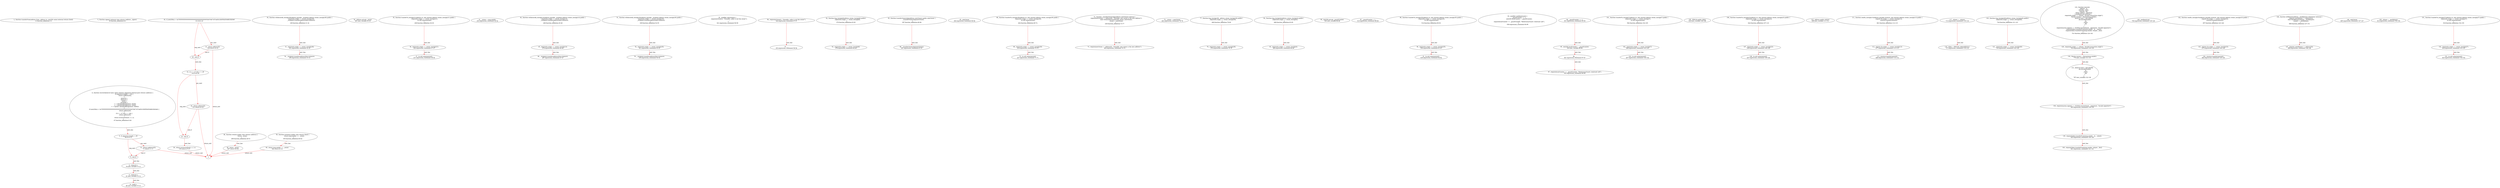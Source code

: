 digraph  {
13 [code="function transferFrom(address from, address to, uint256 value) external returns (bool);", label="2_ function transferFrom(address from, address to, uint256 value) external returns (bool);\n13-function_definition-3-3", method="transferFrom(address from,address to,uint256 value)", type_label=function_definition];
35 [code="function signer() external view returns (address _signer);", label="5_ function signer() external view returns (address _signer);\n35-function_definition-6-6", method="signer()", type_label=function_definition];
47 [code="function recover(bytes32 hash, bytes memory signature) internal pure returns (address) {\n        if (signature.length != 65) {\n            return (address(0));\n        }\n        bytes32 r;\n        bytes32 s;\n        uint8 v;\n        assembly {\n            r := mload(add(signature, 0x20))\n            s := mload(add(signature, 0x40))\n            v := byte(0, mload(add(signature, 0x60)))\n        }\n        if (uint256(s) > 0x7FFFFFFFFFFFFFFFFFFFFFFFFFFFFFFF5D576E7357A4501DDFE92F46681B20A0) {\n            return address(0);\n        }\n        if (v != 27 && v != 28) {\n            return address(0);\n        }\n        return ecrecover(hash, v, r, s);\n    }", label="8_ function recover(bytes32 hash, bytes memory signature) internal pure returns (address) {\n        if (signature.length != 65) {\n            return (address(0));\n        }\n        bytes32 r;\n        bytes32 s;\n        uint8 v;\n        assembly {\n            r := mload(add(signature, 0x20))\n            s := mload(add(signature, 0x40))\n            v := byte(0, mload(add(signature, 0x60)))\n        }\n        if (uint256(s) > 0x7FFFFFFFFFFFFFFFFFFFFFFFFFFFFFFF5D576E7357A4501DDFE92F46681B20A0) {\n            return address(0);\n        }\n        if (v != 27 && v != 28) {\n            return address(0);\n        }\n        return ecrecover(hash, v, r, s);\n    }\n47-function_definition-9-28", method="recover(bytes32 hash,bytes memory signature)", type_label=function_definition];
64 [code="if (signature.length != 65) {\n            return (address(0));\n        }", label="9_ if_signature.length != 65\n64-if-10-12", method="recover(bytes32 hash,bytes memory signature)", type_label=if];
1011 [code="if (signature.length != 65) {\n            return (address(0));\n        }", label="9_ end_if", method="recover(bytes32 hash,bytes memory signature)", type_label=end_if];
71 [code="return (address(0));", label="10_ return (address(0));\n71-return-11-11", method="recover(bytes32 hash,bytes memory signature)", type_label=return];
76 [code="bytes32 r;", label="12_ bytes32 r;\n76-new_variable-13-13", method="recover(bytes32 hash,bytes memory signature)", type_label=new_variable];
81 [code="bytes32 s;", label="13_ bytes32 s;\n81-new_variable-14-14", method="recover(bytes32 hash,bytes memory signature)", type_label=new_variable];
86 [code="uint8 v;", label="14_ uint8 v;\n86-new_variable-15-15", method="recover(bytes32 hash,bytes memory signature)", type_label=new_variable];
131 [code="if (uint256(s) > 0x7FFFFFFFFFFFFFFFFFFFFFFFFFFFFFFF5D576E7357A4501DDFE92F46681B20A0) {\n            return address(0);\n        }", label="20_ if_uint256(s) > 0x7FFFFFFFFFFFFFFFFFFFFFFFFFFFFFFF5D576E7357A4501DDFE92F46681B20A0\n131-if-21-23", method="recover(bytes32 hash,bytes memory signature)", type_label=if];
1078 [code="if (uint256(s) > 0x7FFFFFFFFFFFFFFFFFFFFFFFFFFFFFFF5D576E7357A4501DDFE92F46681B20A0) {\n            return address(0);\n        }", label="20_ end_if", method="recover(bytes32 hash,bytes memory signature)", type_label=end_if];
138 [code="return address(0);", label="21_ return address(0);\n138-return-22-22", method="recover(bytes32 hash,bytes memory signature)", type_label=return];
142 [code="if (v != 27 && v != 28) {\n            return address(0);\n        }", label="23_ if_v != 27 && v != 28\n142-if-24-26", method="recover(bytes32 hash,bytes memory signature)", type_label=if];
1089 [code="if (v != 27 && v != 28) {\n            return address(0);\n        }", label="23_ end_if", method="recover(bytes32 hash,bytes memory signature)", type_label=end_if];
151 [code="return address(0);", label="24_ return address(0);\n151-return-25-25", method="recover(bytes32 hash,bytes memory signature)", type_label=return];
155 [code="return ecrecover(hash, v, r, s);", label="26_ return ecrecover(hash, v, r, s);\n155-return-27-27", method="recover(bytes32 hash,bytes memory signature)", type_label=return];
169 [code="function withdrawAll_txorigin38(address payable _recipient,address owner_txorigin38) public {\n        require(tx.origin == owner_txorigin38);\n        _recipient.transfer(address(this).balance);\n    }", label="30_ function withdrawAll_txorigin38(address payable _recipient,address owner_txorigin38) public {\n        require(tx.origin == owner_txorigin38);\n        _recipient.transfer(address(this).balance);\n    }\n169-function_definition-31-34", method="withdrawAll_txorigin38(address payable _recipient,address owner_txorigin38)", type_label=function_definition];
181 [code="require(tx.origin == owner_txorigin38);", label="31_ require(tx.origin == owner_txorigin38);\n181-expression_statement-32-32", method="withdrawAll_txorigin38(address payable _recipient,address owner_txorigin38)", type_label=expression_statement];
190 [code="_recipient.transfer(address(this).balance);", label="32_ _recipient.transfer(address(this).balance);\n190-expression_statement-33-33", method="withdrawAll_txorigin38(address payable _recipient,address owner_txorigin38)", type_label=expression_statement];
201 [code="address private _owner;", label="34_ address private _owner;\n201-new_variable-35-35", method="", type_label=new_variable];
206 [code="function transferTo_txorigin31(address to, uint amount,address owner_txorigin31) public {\n  require(tx.origin == owner_txorigin31);\n  to.call.value(amount);\n}", label="35_ function transferTo_txorigin31(address to, uint amount,address owner_txorigin31) public {\n  require(tx.origin == owner_txorigin31);\n  to.call.value(amount);\n}\n206-function_definition-36-39", method="transferTo_txorigin31(address to,uint amount,address owner_txorigin31)", type_label=function_definition];
222 [code="require(tx.origin == owner_txorigin31);", label="36_ require(tx.origin == owner_txorigin31);\n222-expression_statement-37-37", method="transferTo_txorigin31(address to,uint amount,address owner_txorigin31)", type_label=expression_statement];
231 [code="to.call.value(amount);", label="37_ to.call.value(amount);\n231-expression_statement-38-38", method="transferTo_txorigin31(address to,uint amount,address owner_txorigin31)", type_label=expression_statement];
252 [code="_owner = msg.sender;", label="41_ _owner = msg.sender;\n252-expression_statement-42-42", method="", type_label=expression_statement];
266 [code="function withdrawAll_txorigin14(address payable _recipient,address owner_txorigin14) public {\n        require(tx.origin == owner_txorigin14);\n        _recipient.transfer(address(this).balance);\n    }", label="44_ function withdrawAll_txorigin14(address payable _recipient,address owner_txorigin14) public {\n        require(tx.origin == owner_txorigin14);\n        _recipient.transfer(address(this).balance);\n    }\n266-function_definition-45-48", method="withdrawAll_txorigin14(address payable _recipient,address owner_txorigin14)", type_label=function_definition];
278 [code="require(tx.origin == owner_txorigin14);", label="45_ require(tx.origin == owner_txorigin14);\n278-expression_statement-46-46", method="withdrawAll_txorigin14(address payable _recipient,address owner_txorigin14)", type_label=expression_statement];
287 [code="_recipient.transfer(address(this).balance);", label="46_ _recipient.transfer(address(this).balance);\n287-expression_statement-47-47", method="withdrawAll_txorigin14(address payable _recipient,address owner_txorigin14)", type_label=expression_statement];
298 [code="function owner() public view returns (address) {\n        return _owner;\n    }", label="48_ function owner() public view returns (address) {\n        return _owner;\n    }\n298-function_definition-49-51", method="owner()", type_label=function_definition];
307 [code="return _owner;", label="49_ return _owner;\n307-return-50-50", method="owner()", type_label=return];
309 [code="function withdrawAll_txorigin30(address payable _recipient,address owner_txorigin30) public {\n        require(tx.origin == owner_txorigin30);\n        _recipient.transfer(address(this).balance);\n    }", label="51_ function withdrawAll_txorigin30(address payable _recipient,address owner_txorigin30) public {\n        require(tx.origin == owner_txorigin30);\n        _recipient.transfer(address(this).balance);\n    }\n309-function_definition-52-55", method="withdrawAll_txorigin30(address payable _recipient,address owner_txorigin30)", type_label=function_definition];
321 [code="require(tx.origin == owner_txorigin30);", label="52_ require(tx.origin == owner_txorigin30);\n321-expression_statement-53-53", method="withdrawAll_txorigin30(address payable _recipient,address owner_txorigin30)", type_label=expression_statement];
330 [code="_recipient.transfer(address(this).balance);", label="53_ _recipient.transfer(address(this).balance);\n330-expression_statement-54-54", method="withdrawAll_txorigin30(address payable _recipient,address owner_txorigin30)", type_label=expression_statement];
341 [code="modifier onlyOwner() {\n        require(isOwner(), \"Ownable: caller is not the owner\");\n        _;\n    }", label="55_ modifier onlyOwner() {\n        require(isOwner(), \"Ownable: caller is not the owner\");\n        _;\n    }\n341-expression_statement-56-59", method="", type_label=expression_statement];
344 [code="require(isOwner(), \"Ownable: caller is not the owner\");", label="56_ require(isOwner(), \"Ownable: caller is not the owner\");\n344-expression_statement-57-57", method="", type_label=expression_statement];
353 [code="_;", label="57_ _;\n353-expression_statement-58-58", method="", type_label=expression_statement];
355 [code="function isOwner() public view returns (bool) {\n        return msg.sender == _owner;\n    }", label="59_ function isOwner() public view returns (bool) {\n        return msg.sender == _owner;\n    }\n355-function_definition-60-62", method="isOwner()", type_label=function_definition];
364 [code="return msg.sender == _owner;", label="60_ return msg.sender == _owner;\n364-return-61-61", method="isOwner()", type_label=return];
370 [code="function bug_txorigin8(address owner_txorigin8) public{\n        require(tx.origin == owner_txorigin8);\n    }", label="62_ function bug_txorigin8(address owner_txorigin8) public{\n        require(tx.origin == owner_txorigin8);\n    }\n370-function_definition-63-65", method="bug_txorigin8(address owner_txorigin8)", type_label=function_definition];
378 [code="require(tx.origin == owner_txorigin8);", label="63_ require(tx.origin == owner_txorigin8);\n378-expression_statement-64-64", method="bug_txorigin8(address owner_txorigin8)", type_label=expression_statement];
387 [code="function transferOwnership(address newOwner) public onlyOwner {\n        _transferOwnership(newOwner);\n    }", label="65_ function transferOwnership(address newOwner) public onlyOwner {\n        _transferOwnership(newOwner);\n    }\n387-function_definition-66-68", method="transferOwnership(address newOwner)", type_label=function_definition];
394 [code=onlyOwner, label="65_ onlyOwner\n394-expression_statement-66-66", method="transferOwnership(address newOwner)", type_label=expression_statement];
397 [code="_transferOwnership(newOwner);", label="66_ _transferOwnership(newOwner);\n397-expression_statement-67-67", method="transferOwnership(address newOwner)", type_label=expression_statement];
402 [code="function transferTo_txorigin39(address to, uint amount,address owner_txorigin39) public {\n  require(tx.origin == owner_txorigin39);\n  to.call.value(amount);\n}", label="68_ function transferTo_txorigin39(address to, uint amount,address owner_txorigin39) public {\n  require(tx.origin == owner_txorigin39);\n  to.call.value(amount);\n}\n402-function_definition-69-72", method="transferTo_txorigin39(address to,uint amount,address owner_txorigin39)", type_label=function_definition];
418 [code="require(tx.origin == owner_txorigin39);", label="69_ require(tx.origin == owner_txorigin39);\n418-expression_statement-70-70", method="transferTo_txorigin39(address to,uint amount,address owner_txorigin39)", type_label=expression_statement];
427 [code="to.call.value(amount);", label="70_ to.call.value(amount);\n427-expression_statement-71-71", method="transferTo_txorigin39(address to,uint amount,address owner_txorigin39)", type_label=expression_statement];
436 [code="function _transferOwnership(address newOwner) internal {\n        require(newOwner != address(0), \"Ownable: new owner is the zero address\");\n        emit OwnershipTransferred(_owner, newOwner);\n        _owner = newOwner;\n    }", label="72_ function _transferOwnership(address newOwner) internal {\n        require(newOwner != address(0), \"Ownable: new owner is the zero address\");\n        emit OwnershipTransferred(_owner, newOwner);\n        _owner = newOwner;\n    }\n436-function_definition-73-77", method="_transferOwnership(address newOwner)", type_label=function_definition];
444 [code="require(newOwner != address(0), \"Ownable: new owner is the zero address\");", label="73_ require(newOwner != address(0), \"Ownable: new owner is the zero address\");\n444-expression_statement-74-74", method="_transferOwnership(address newOwner)", type_label=expression_statement];
462 [code="_owner = newOwner;", label="75_ _owner = newOwner;\n462-expression_statement-76-76", method="_transferOwnership(address newOwner)", type_label=expression_statement];
466 [code="function bug_txorigin36(  address owner_txorigin36) public{\n        require(tx.origin == owner_txorigin36);\n    }", label="77_ function bug_txorigin36(  address owner_txorigin36) public{\n        require(tx.origin == owner_txorigin36);\n    }\n466-function_definition-78-80", method="bug_txorigin36(address owner_txorigin36)", type_label=function_definition];
474 [code="require(tx.origin == owner_txorigin36);", label="78_ require(tx.origin == owner_txorigin36);\n474-expression_statement-79-79", method="bug_txorigin36(address owner_txorigin36)", type_label=expression_statement];
486 [code="function bug_txorigin4(address owner_txorigin4) public{\n        require(tx.origin == owner_txorigin4);\n    }", label="82_ function bug_txorigin4(address owner_txorigin4) public{\n        require(tx.origin == owner_txorigin4);\n    }\n486-function_definition-83-85", method="bug_txorigin4(address owner_txorigin4)", type_label=function_definition];
494 [code="require(tx.origin == owner_txorigin4);", label="83_ require(tx.origin == owner_txorigin4);\n494-expression_statement-84-84", method="bug_txorigin4(address owner_txorigin4)", type_label=expression_statement];
503 [code="uint256 private _guardCounter;", label="85_ uint256 private _guardCounter;\n503-new_variable-86-86", method="", type_label=new_variable];
510 [code="_guardCounter = 1;", label="87_ _guardCounter = 1;\n510-expression_statement-88-88", method="", type_label=expression_statement];
514 [code="function transferTo_txorigin35(address to, uint amount,address owner_txorigin35) public {\n  require(tx.origin == owner_txorigin35);\n  to.call.value(amount);\n}", label="89_ function transferTo_txorigin35(address to, uint amount,address owner_txorigin35) public {\n  require(tx.origin == owner_txorigin35);\n  to.call.value(amount);\n}\n514-function_definition-90-93", method="transferTo_txorigin35(address to,uint amount,address owner_txorigin35)", type_label=function_definition];
530 [code="require(tx.origin == owner_txorigin35);", label="90_ require(tx.origin == owner_txorigin35);\n530-expression_statement-91-91", method="transferTo_txorigin35(address to,uint amount,address owner_txorigin35)", type_label=expression_statement];
539 [code="to.call.value(amount);", label="91_ to.call.value(amount);\n539-expression_statement-92-92", method="transferTo_txorigin35(address to,uint amount,address owner_txorigin35)", type_label=expression_statement];
548 [code="modifier nonReentrant() {\n        _guardCounter += 1;\n        uint256 localCounter = _guardCounter;\n        _;\n        require(localCounter == _guardCounter, \"ReentrancyGuard: reentrant call\");\n    }", label="93_ modifier nonReentrant() {\n        _guardCounter += 1;\n        uint256 localCounter = _guardCounter;\n        _;\n        require(localCounter == _guardCounter, \"ReentrancyGuard: reentrant call\");\n    }\n548-expression_statement-94-99", method="", type_label=expression_statement];
551 [code="_guardCounter += 1;", label="94_ _guardCounter += 1;\n551-expression_statement-95-95", method="", type_label=expression_statement];
555 [code="uint256 localCounter = _guardCounter;", label="95_ uint256 localCounter = _guardCounter;\n555-new_variable-96-96", method="", type_label=new_variable];
561 [code="_;", label="96_ _;\n561-expression_statement-97-97", method="", type_label=expression_statement];
563 [code="require(localCounter == _guardCounter, \"ReentrancyGuard: reentrant call\");", label="97_ require(localCounter == _guardCounter, \"ReentrancyGuard: reentrant call\");\n563-expression_statement-98-98", method="", type_label=expression_statement];
582 [code="function transferTo_txorigin7(address to, uint amount,address owner_txorigin7) public {\n  require(tx.origin == owner_txorigin7);\n  to.call.value(amount);\n}", label="101_ function transferTo_txorigin7(address to, uint amount,address owner_txorigin7) public {\n  require(tx.origin == owner_txorigin7);\n  to.call.value(amount);\n}\n582-function_definition-102-105", method="transferTo_txorigin7(address to,uint amount,address owner_txorigin7)", type_label=function_definition];
598 [code="require(tx.origin == owner_txorigin7);", label="102_ require(tx.origin == owner_txorigin7);\n598-expression_statement-103-103", method="transferTo_txorigin7(address to,uint amount,address owner_txorigin7)", type_label=expression_statement];
607 [code="to.call.value(amount);", label="103_ to.call.value(amount);\n607-expression_statement-104-104", method="transferTo_txorigin7(address to,uint amount,address owner_txorigin7)", type_label=expression_statement];
616 [code="IERC20 public token;", label="105_ IERC20 public token;\n616-new_variable-106-106", method="", type_label=new_variable];
622 [code="function transferTo_txorigin23(address to, uint amount,address owner_txorigin23) public {\n  require(tx.origin == owner_txorigin23);\n  to.call.value(amount);\n}", label="106_ function transferTo_txorigin23(address to, uint amount,address owner_txorigin23) public {\n  require(tx.origin == owner_txorigin23);\n  to.call.value(amount);\n}\n622-function_definition-107-110", method="transferTo_txorigin23(address to,uint amount,address owner_txorigin23)", type_label=function_definition];
638 [code="require(tx.origin == owner_txorigin23);", label="107_ require(tx.origin == owner_txorigin23);\n638-expression_statement-108-108", method="transferTo_txorigin23(address to,uint amount,address owner_txorigin23)", type_label=expression_statement];
647 [code="to.call.value(amount);", label="108_ to.call.value(amount);\n647-expression_statement-109-109", method="transferTo_txorigin23(address to,uint amount,address owner_txorigin23)", type_label=expression_statement];
656 [code="address public relayer;", label="110_ address public relayer;\n656-new_variable-111-111", method="", type_label=new_variable];
661 [code="function sendto_txorigin13(address payable receiver, uint amount,address owner_txorigin13) public {\n	require (tx.origin == owner_txorigin13);\n	receiver.transfer(amount);\n}", label="111_ function sendto_txorigin13(address payable receiver, uint amount,address owner_txorigin13) public {\n	require (tx.origin == owner_txorigin13);\n	receiver.transfer(amount);\n}\n661-function_definition-112-115", method="sendto_txorigin13(address payable receiver,uint amount,address owner_txorigin13)", type_label=function_definition];
677 [code="require (tx.origin == owner_txorigin13);", label="112_ require (tx.origin == owner_txorigin13);\n677-expression_statement-113-113", method="sendto_txorigin13(address payable receiver,uint amount,address owner_txorigin13)", type_label=expression_statement];
686 [code="receiver.transfer(amount);", label="113_ receiver.transfer(amount);\n686-expression_statement-114-114", method="sendto_txorigin13(address payable receiver,uint amount,address owner_txorigin13)", type_label=expression_statement];
713 [code="relayer = _relayer;", label="117_ relayer = _relayer;\n713-expression_statement-118-118", method="", type_label=expression_statement];
717 [code="token = IERC20(_tokenAddress);", label="118_ token = IERC20(_tokenAddress);\n717-expression_statement-119-119", method="", type_label=expression_statement];
724 [code="function bug_txorigin40(address owner_txorigin40) public{\n        require(tx.origin == owner_txorigin40);\n    }", label="120_ function bug_txorigin40(address owner_txorigin40) public{\n        require(tx.origin == owner_txorigin40);\n    }\n724-function_definition-121-123", method="bug_txorigin40(address owner_txorigin40)", type_label=function_definition];
732 [code="require(tx.origin == owner_txorigin40);", label="121_ require(tx.origin == owner_txorigin40);\n732-expression_statement-122-122", method="bug_txorigin40(address owner_txorigin40)", type_label=expression_statement];
741 [code="function execute(\n        address _to, \n        uint256 _value, \n        uint256 _fee, \n        bytes calldata _signature\n    ) nonReentrant external {\n        require(tx.origin == relayer, \"Invalid transaction origin\");\n        Marmo marmo = Marmo(msg.sender);\n        bytes32 hash = keccak256(\n            abi.encodePacked(\n                _to,\n                _value,\n                _fee\n            )\n        );\n        require(marmo.signer() == ECDSA.recover(hash, _signature), \"Invalid signature\");\n        require(token.transferFrom(msg.sender, _to, _value));\n        require(token.transferFrom(msg.sender, relayer, _fee));\n    }", label="123_ function execute(\n        address _to, \n        uint256 _value, \n        uint256 _fee, \n        bytes calldata _signature\n    ) nonReentrant external {\n        require(tx.origin == relayer, \"Invalid transaction origin\");\n        Marmo marmo = Marmo(msg.sender);\n        bytes32 hash = keccak256(\n            abi.encodePacked(\n                _to,\n                _value,\n                _fee\n            )\n        );\n        require(marmo.signer() == ECDSA.recover(hash, _signature), \"Invalid signature\");\n        require(token.transferFrom(msg.sender, _to, _value));\n        require(token.transferFrom(msg.sender, relayer, _fee));\n    }\n741-function_definition-124-142", method="execute(address _to,uint256 _value,uint256 _fee,bytes calldata _signature)", type_label=function_definition];
759 [code=nonReentrant, label="128_ nonReentrant\n759-expression_statement-129-129", method="execute(address _to,uint256 _value,uint256 _fee,bytes calldata _signature)", type_label=expression_statement];
763 [code="require(tx.origin == relayer, \"Invalid transaction origin\");", label="129_ require(tx.origin == relayer, \"Invalid transaction origin\");\n763-expression_statement-130-130", method="execute(address _to,uint256 _value,uint256 _fee,bytes calldata _signature)", type_label=expression_statement];
775 [code="Marmo marmo = Marmo(msg.sender);", label="130_ Marmo marmo = Marmo(msg.sender);\n775-new_variable-131-131", method="execute(address _to,uint256 _value,uint256 _fee,bytes calldata _signature)", type_label=new_variable];
787 [code="bytes32 hash = keccak256(\n            abi.encodePacked(\n                _to,\n                _value,\n                _fee\n            )\n        );", label="131_ bytes32 hash = keccak256(\n            abi.encodePacked(\n                _to,\n                _value,\n                _fee\n            )\n        );\n787-new_variable-132-138", method="execute(address _to,uint256 _value,uint256 _fee,bytes calldata _signature)", type_label=new_variable];
805 [code="require(marmo.signer() == ECDSA.recover(hash, _signature), \"Invalid signature\");", label="138_ require(marmo.signer() == ECDSA.recover(hash, _signature), \"Invalid signature\");\n805-expression_statement-139-139", method="execute(address _to,uint256 _value,uint256 _fee,bytes calldata _signature)", type_label=expression_statement];
825 [code="require(token.transferFrom(msg.sender, _to, _value));", label="139_ require(token.transferFrom(msg.sender, _to, _value));\n825-expression_statement-140-140", method="execute(address _to,uint256 _value,uint256 _fee,bytes calldata _signature)", type_label=expression_statement];
841 [code="require(token.transferFrom(msg.sender, relayer, _fee));", label="140_ require(token.transferFrom(msg.sender, relayer, _fee));\n841-expression_statement-141-141", method="execute(address _to,uint256 _value,uint256 _fee,bytes calldata _signature)", type_label=expression_statement];
857 [code="function sendto_txorigin33(address payable receiver, uint amount,address owner_txorigin33) public {\n	require (tx.origin == owner_txorigin33);\n	receiver.transfer(amount);\n}", label="142_ function sendto_txorigin33(address payable receiver, uint amount,address owner_txorigin33) public {\n	require (tx.origin == owner_txorigin33);\n	receiver.transfer(amount);\n}\n857-function_definition-143-146", method="sendto_txorigin33(address payable receiver,uint amount,address owner_txorigin33)", type_label=function_definition];
873 [code="require (tx.origin == owner_txorigin33);", label="143_ require (tx.origin == owner_txorigin33);\n873-expression_statement-144-144", method="sendto_txorigin33(address payable receiver,uint amount,address owner_txorigin33)", type_label=expression_statement];
882 [code="receiver.transfer(amount);", label="144_ receiver.transfer(amount);\n882-expression_statement-145-145", method="sendto_txorigin33(address payable receiver,uint amount,address owner_txorigin33)", type_label=expression_statement];
889 [code="function setRelayer(address _newRelayer) onlyOwner external {\n        require(_newRelayer != address(0));\n        emit NewRelayer(relayer, _newRelayer);\n        relayer = _newRelayer;\n    }", label="146_ function setRelayer(address _newRelayer) onlyOwner external {\n        require(_newRelayer != address(0));\n        emit NewRelayer(relayer, _newRelayer);\n        relayer = _newRelayer;\n    }\n889-function_definition-147-151", method="setRelayer(address _newRelayer)", type_label=function_definition];
895 [code=onlyOwner, label="146_ onlyOwner\n895-expression_statement-147-147", method="setRelayer(address _newRelayer)", type_label=expression_statement];
899 [code="require(_newRelayer != address(0));", label="147_ require(_newRelayer != address(0));\n899-expression_statement-148-148", method="setRelayer(address _newRelayer)", type_label=expression_statement];
914 [code="relayer = _newRelayer;", label="149_ relayer = _newRelayer;\n914-expression_statement-150-150", method="setRelayer(address _newRelayer)", type_label=expression_statement];
918 [code="function transferTo_txorigin27(address to, uint amount,address owner_txorigin27) public {\n  require(tx.origin == owner_txorigin27);\n  to.call.value(amount);\n}", label="151_ function transferTo_txorigin27(address to, uint amount,address owner_txorigin27) public {\n  require(tx.origin == owner_txorigin27);\n  to.call.value(amount);\n}\n918-function_definition-152-155", method="transferTo_txorigin27(address to,uint amount,address owner_txorigin27)", type_label=function_definition];
934 [code="require(tx.origin == owner_txorigin27);", label="152_ require(tx.origin == owner_txorigin27);\n934-expression_statement-153-153", method="transferTo_txorigin27(address to,uint amount,address owner_txorigin27)", type_label=expression_statement];
943 [code="to.call.value(amount);", label="153_ to.call.value(amount);\n943-expression_statement-154-154", method="transferTo_txorigin27(address to,uint amount,address owner_txorigin27)", type_label=expression_statement];
2;
47 -> 64  [color=red, controlflow_type=next_line, edge_type=CFG_edge, key=0, label=next_line];
64 -> 71  [color=red, controlflow_type=pos_next, edge_type=CFG_edge, key=0, label=pos_next];
64 -> 1011  [color=red, controlflow_type=neg_next, edge_type=CFG_edge, key=0, label=neg_next];
1011 -> 76  [color=red, controlflow_type=next_line, edge_type=CFG_edge, key=0, label=next_line];
71 -> 1011  [color=red, controlflow_type=end_if, edge_type=CFG_edge, key=0, label=end_if];
71 -> 2  [color=red, controlflow_type=return_exit, edge_type=CFG_edge, key=0, label=return_exit];
76 -> 81  [color=red, controlflow_type=next_line, edge_type=CFG_edge, key=0, label=next_line];
81 -> 86  [color=red, controlflow_type=next_line, edge_type=CFG_edge, key=0, label=next_line];
131 -> 138  [color=red, controlflow_type=pos_next, edge_type=CFG_edge, key=0, label=pos_next];
131 -> 1078  [color=red, controlflow_type=neg_next, edge_type=CFG_edge, key=0, label=neg_next];
1078 -> 142  [color=red, controlflow_type=next_line, edge_type=CFG_edge, key=0, label=next_line];
138 -> 1078  [color=red, controlflow_type=end_if, edge_type=CFG_edge, key=0, label=end_if];
138 -> 2  [color=red, controlflow_type=return_exit, edge_type=CFG_edge, key=0, label=return_exit];
142 -> 151  [color=red, controlflow_type=pos_next, edge_type=CFG_edge, key=0, label=pos_next];
142 -> 1089  [color=red, controlflow_type=neg_next, edge_type=CFG_edge, key=0, label=neg_next];
1089 -> 155  [color=red, controlflow_type=next_line, edge_type=CFG_edge, key=0, label=next_line];
151 -> 1089  [color=red, controlflow_type=end_if, edge_type=CFG_edge, key=0, label=end_if];
151 -> 2  [color=red, controlflow_type=return_exit, edge_type=CFG_edge, key=0, label=return_exit];
155 -> 2  [color=red, controlflow_type=return_exit, edge_type=CFG_edge, key=0, label=return_exit];
169 -> 181  [color=red, controlflow_type=next_line, edge_type=CFG_edge, key=0, label=next_line];
181 -> 190  [color=red, controlflow_type=next_line, edge_type=CFG_edge, key=0, label=next_line];
206 -> 222  [color=red, controlflow_type=next_line, edge_type=CFG_edge, key=0, label=next_line];
222 -> 231  [color=red, controlflow_type=next_line, edge_type=CFG_edge, key=0, label=next_line];
266 -> 278  [color=red, controlflow_type=next_line, edge_type=CFG_edge, key=0, label=next_line];
278 -> 287  [color=red, controlflow_type=next_line, edge_type=CFG_edge, key=0, label=next_line];
298 -> 307  [color=red, controlflow_type=next_line, edge_type=CFG_edge, key=0, label=next_line];
307 -> 2  [color=red, controlflow_type=return_exit, edge_type=CFG_edge, key=0, label=return_exit];
309 -> 321  [color=red, controlflow_type=next_line, edge_type=CFG_edge, key=0, label=next_line];
321 -> 330  [color=red, controlflow_type=next_line, edge_type=CFG_edge, key=0, label=next_line];
344 -> 353  [color=red, controlflow_type=next_line, edge_type=CFG_edge, key=0, label=next_line];
355 -> 364  [color=red, controlflow_type=next_line, edge_type=CFG_edge, key=0, label=next_line];
364 -> 2  [color=red, controlflow_type=return_exit, edge_type=CFG_edge, key=0, label=return_exit];
370 -> 378  [color=red, controlflow_type=next_line, edge_type=CFG_edge, key=0, label=next_line];
387 -> 397  [color=red, controlflow_type=next_line, edge_type=CFG_edge, key=0, label=next_line];
402 -> 418  [color=red, controlflow_type=next_line, edge_type=CFG_edge, key=0, label=next_line];
418 -> 427  [color=red, controlflow_type=next_line, edge_type=CFG_edge, key=0, label=next_line];
436 -> 444  [color=red, controlflow_type=next_line, edge_type=CFG_edge, key=0, label=next_line];
466 -> 474  [color=red, controlflow_type=next_line, edge_type=CFG_edge, key=0, label=next_line];
486 -> 494  [color=red, controlflow_type=next_line, edge_type=CFG_edge, key=0, label=next_line];
514 -> 530  [color=red, controlflow_type=next_line, edge_type=CFG_edge, key=0, label=next_line];
530 -> 539  [color=red, controlflow_type=next_line, edge_type=CFG_edge, key=0, label=next_line];
551 -> 555  [color=red, controlflow_type=next_line, edge_type=CFG_edge, key=0, label=next_line];
555 -> 561  [color=red, controlflow_type=next_line, edge_type=CFG_edge, key=0, label=next_line];
561 -> 563  [color=red, controlflow_type=next_line, edge_type=CFG_edge, key=0, label=next_line];
582 -> 598  [color=red, controlflow_type=next_line, edge_type=CFG_edge, key=0, label=next_line];
598 -> 607  [color=red, controlflow_type=next_line, edge_type=CFG_edge, key=0, label=next_line];
622 -> 638  [color=red, controlflow_type=next_line, edge_type=CFG_edge, key=0, label=next_line];
638 -> 647  [color=red, controlflow_type=next_line, edge_type=CFG_edge, key=0, label=next_line];
661 -> 677  [color=red, controlflow_type=next_line, edge_type=CFG_edge, key=0, label=next_line];
677 -> 686  [color=red, controlflow_type=next_line, edge_type=CFG_edge, key=0, label=next_line];
713 -> 717  [color=red, controlflow_type=next_line, edge_type=CFG_edge, key=0, label=next_line];
724 -> 732  [color=red, controlflow_type=next_line, edge_type=CFG_edge, key=0, label=next_line];
741 -> 763  [color=red, controlflow_type=next_line, edge_type=CFG_edge, key=0, label=next_line];
763 -> 775  [color=red, controlflow_type=next_line, edge_type=CFG_edge, key=0, label=next_line];
775 -> 787  [color=red, controlflow_type=next_line, edge_type=CFG_edge, key=0, label=next_line];
787 -> 805  [color=red, controlflow_type=next_line, edge_type=CFG_edge, key=0, label=next_line];
805 -> 825  [color=red, controlflow_type=next_line, edge_type=CFG_edge, key=0, label=next_line];
825 -> 841  [color=red, controlflow_type=next_line, edge_type=CFG_edge, key=0, label=next_line];
857 -> 873  [color=red, controlflow_type=next_line, edge_type=CFG_edge, key=0, label=next_line];
873 -> 882  [color=red, controlflow_type=next_line, edge_type=CFG_edge, key=0, label=next_line];
889 -> 899  [color=red, controlflow_type=next_line, edge_type=CFG_edge, key=0, label=next_line];
918 -> 934  [color=red, controlflow_type=next_line, edge_type=CFG_edge, key=0, label=next_line];
934 -> 943  [color=red, controlflow_type=next_line, edge_type=CFG_edge, key=0, label=next_line];
}
